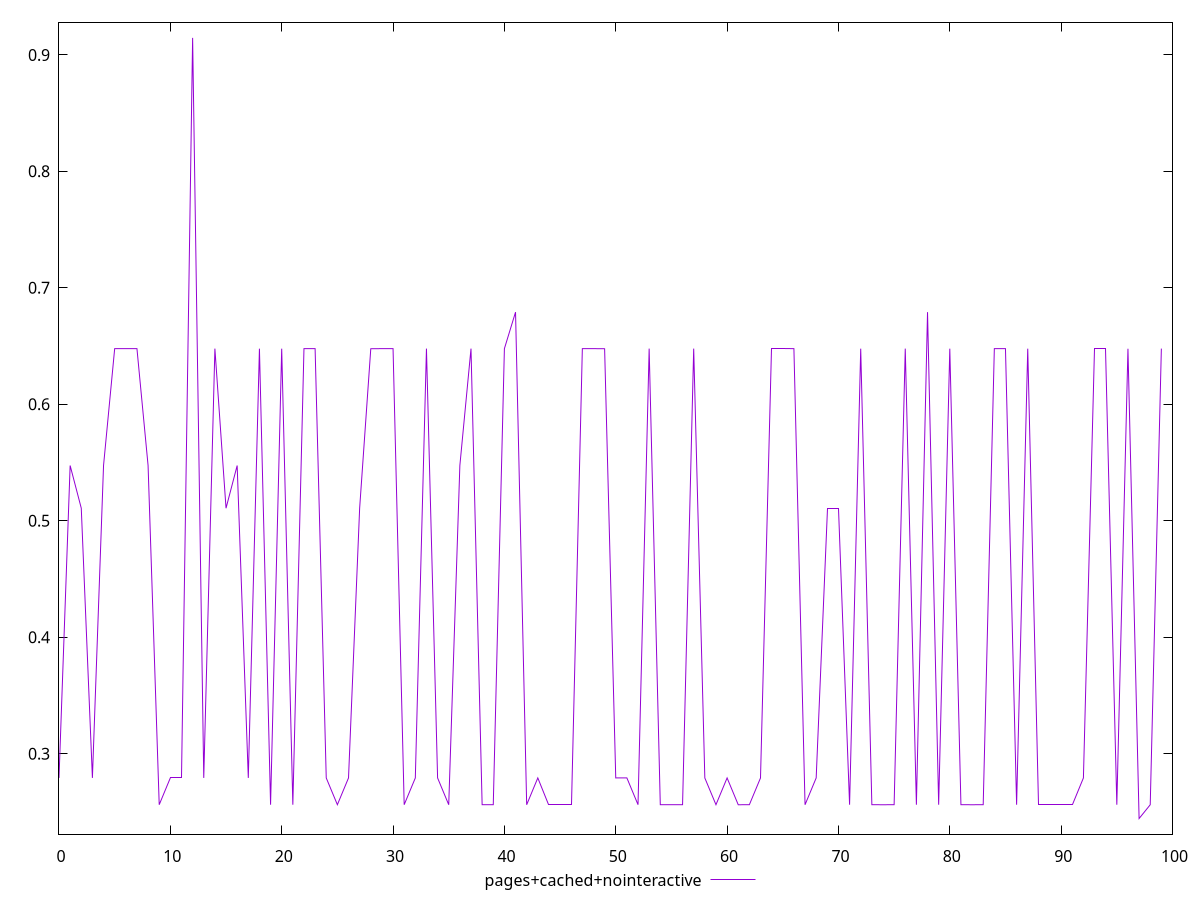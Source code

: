 $_pagesCachedNointeractive <<EOF
0.2792746656309756
0.547464802615606
0.5108405889204024
0.27927157609312425
0.5474731822549327
0.6478194912354696
0.6478121015288112
0.6478041207010639
0.5474661119272899
0.2562979630029969
0.2792899795373541
0.2792899795373541
0.9145679909362433
0.27927923284149514
0.6478094412464981
0.5108208423085594
0.5474585179554102
0.27927587459061665
0.6478041207010639
0.2562979630029969
0.6478041207010639
0.25630090007589573
0.6478262898091901
0.6478121015288112
0.27927587459061665
0.2562978406257559
0.2792899795373541
0.5108361458741095
0.6477278623622769
0.6478121015288112
0.6478262898091901
0.25630151197070267
0.27925169647155035
0.6478121015288112
0.27927923284149514
0.2562729993651018
0.5474797289216318
0.6478262898091901
0.25631069058395844
0.2562978406257559
0.6478041207010639
0.6791528740473982
0.2562630880677941
0.2792899795373541
0.2562979630029969
0.2562979630029969
0.2562979630029969
0.6478262898091901
0.6478121015288112
0.6477281579270813
0.27927923284149514
0.2792823224708178
0.25630371480519626
0.6478431386284664
0.25630151197070267
0.2563078757711227
0.25630151197070267
0.6478194912354696
0.2792409513664286
0.25630151197070267
0.2792823224708178
0.2562630880677941
0.2562979630029969
0.27925169647155035
0.6477420495620236
0.6477420495620236
0.6478041207010639
0.2562630880677941
0.2792684865921815
0.5108287408726042
0.5108287408726042
0.2563048162301851
0.6478041207010639
0.25630090007589573
0.2562601514673821
0.25630151197070267
0.6478121015288112
0.2562978406257559
0.6791210476180626
0.2563048162301851
0.6477955487650243
0.2563078757711227
0.2562630880677941
0.2563048162301851
0.6478032339459794
0.6478094412464981
0.2563078757711227
0.6477952531822077
0.2562699402781269
0.2562699402781269
0.2562979630029969
0.2562978406257559
0.2792722477286479
0.6478262898091901
0.6478262898091901
0.2562979630029969
0.6477278623622769
0.24443907256421127
0.2562630880677941
0.6478262898091901
EOF
set key outside below
set terminal pngcairo
set output "report_00005_2020-11-02T22-26-11.212Z/cumulative-layout-shift/pages+cached+nointeractive//score.png"
set yrange [0.23103649419677064:0.9279705693036839]
plot $_pagesCachedNointeractive title "pages+cached+nointeractive" with line ,
